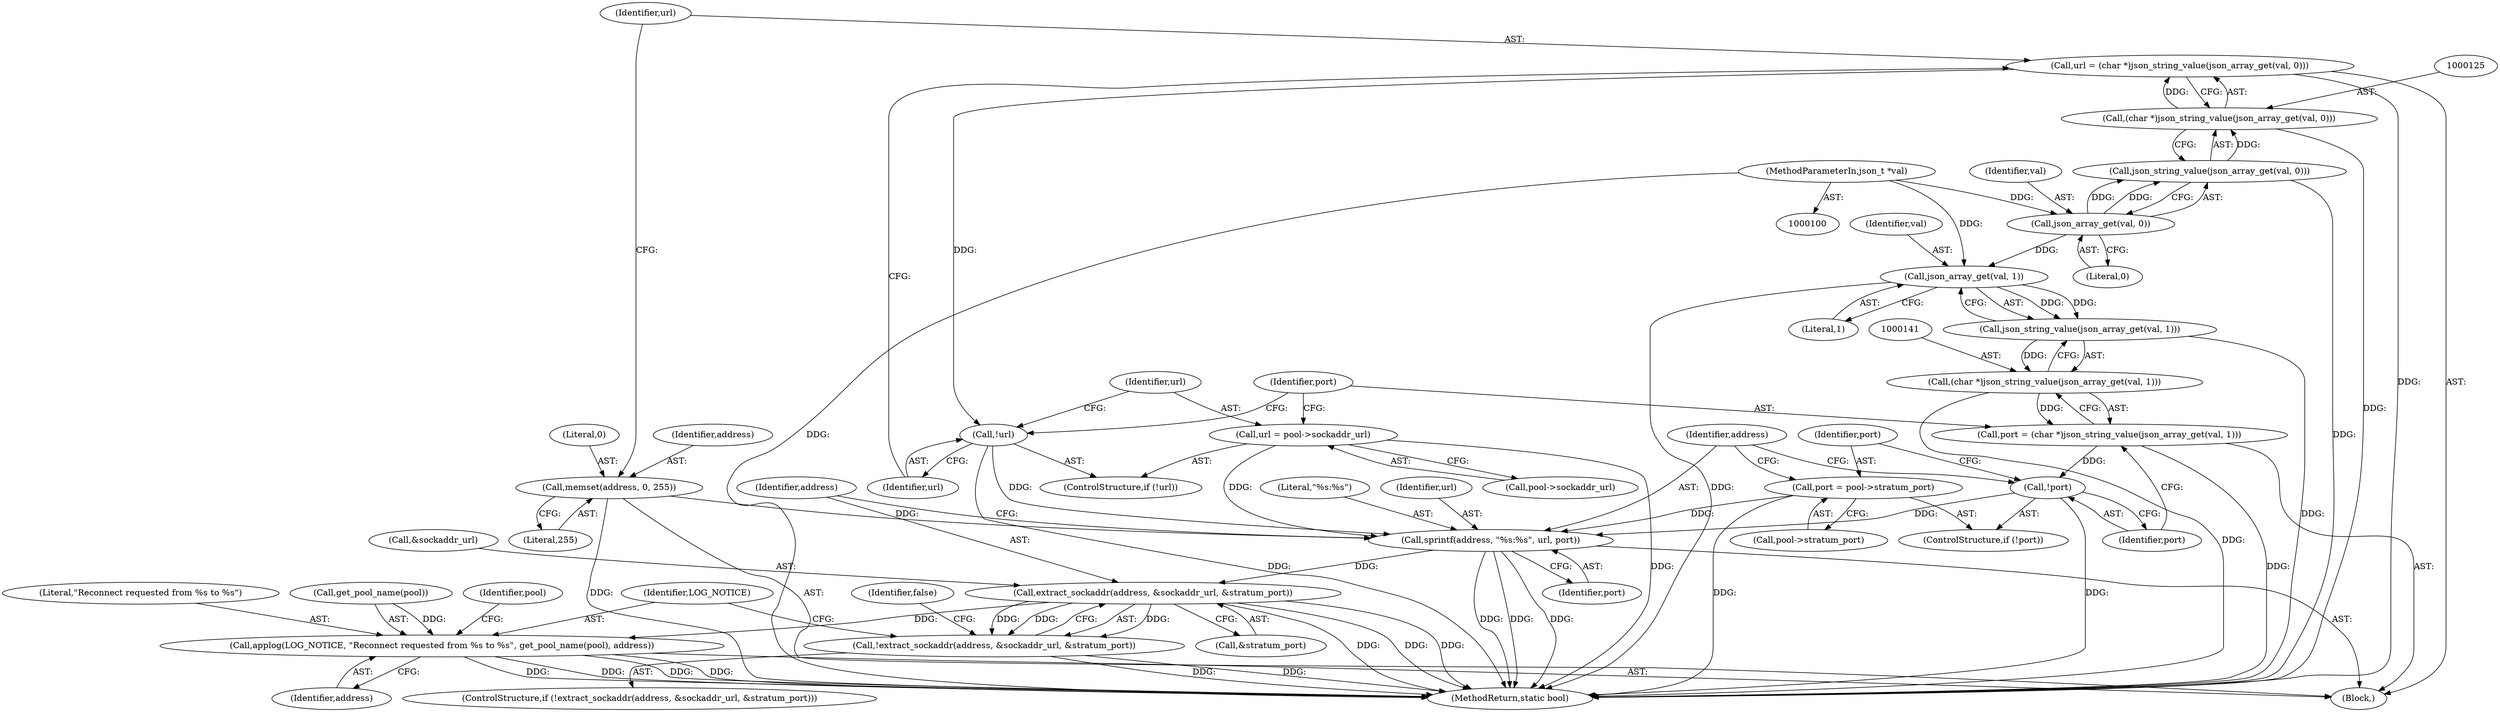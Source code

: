 digraph "0_sgminer_78cc408369bdbbd440196c93574098d1482efbce@pointer" {
"1000161" [label="(Call,extract_sockaddr(address, &sockaddr_url, &stratum_port))"];
"1000154" [label="(Call,sprintf(address, \"%s:%s\", url, port))"];
"1000118" [label="(Call,memset(address, 0, 255))"];
"1000131" [label="(Call,!url)"];
"1000122" [label="(Call,url = (char *)json_string_value(json_array_get(val, 0)))"];
"1000124" [label="(Call,(char *)json_string_value(json_array_get(val, 0)))"];
"1000126" [label="(Call,json_string_value(json_array_get(val, 0)))"];
"1000127" [label="(Call,json_array_get(val, 0))"];
"1000102" [label="(MethodParameterIn,json_t *val)"];
"1000133" [label="(Call,url = pool->sockaddr_url)"];
"1000147" [label="(Call,!port)"];
"1000138" [label="(Call,port = (char *)json_string_value(json_array_get(val, 1)))"];
"1000140" [label="(Call,(char *)json_string_value(json_array_get(val, 1)))"];
"1000142" [label="(Call,json_string_value(json_array_get(val, 1)))"];
"1000143" [label="(Call,json_array_get(val, 1))"];
"1000149" [label="(Call,port = pool->stratum_port)"];
"1000160" [label="(Call,!extract_sockaddr(address, &sockaddr_url, &stratum_port))"];
"1000169" [label="(Call,applog(LOG_NOTICE, \"Reconnect requested from %s to %s\", get_pool_name(pool), address))"];
"1000139" [label="(Identifier,port)"];
"1000126" [label="(Call,json_string_value(json_array_get(val, 0)))"];
"1000128" [label="(Identifier,val)"];
"1000122" [label="(Call,url = (char *)json_string_value(json_array_get(val, 0)))"];
"1000151" [label="(Call,pool->stratum_port)"];
"1000130" [label="(ControlStructure,if (!url))"];
"1000143" [label="(Call,json_array_get(val, 1))"];
"1000155" [label="(Identifier,address)"];
"1000157" [label="(Identifier,url)"];
"1000171" [label="(Literal,\"Reconnect requested from %s to %s\")"];
"1000140" [label="(Call,(char *)json_string_value(json_array_get(val, 1)))"];
"1000165" [label="(Call,&stratum_port)"];
"1000120" [label="(Literal,0)"];
"1000161" [label="(Call,extract_sockaddr(address, &sockaddr_url, &stratum_port))"];
"1000156" [label="(Literal,\"%s:%s\")"];
"1000142" [label="(Call,json_string_value(json_array_get(val, 1)))"];
"1000119" [label="(Identifier,address)"];
"1000118" [label="(Call,memset(address, 0, 255))"];
"1000148" [label="(Identifier,port)"];
"1000160" [label="(Call,!extract_sockaddr(address, &sockaddr_url, &stratum_port))"];
"1000169" [label="(Call,applog(LOG_NOTICE, \"Reconnect requested from %s to %s\", get_pool_name(pool), address))"];
"1000147" [label="(Call,!port)"];
"1000135" [label="(Call,pool->sockaddr_url)"];
"1000138" [label="(Call,port = (char *)json_string_value(json_array_get(val, 1)))"];
"1000146" [label="(ControlStructure,if (!port))"];
"1000124" [label="(Call,(char *)json_string_value(json_array_get(val, 0)))"];
"1000129" [label="(Literal,0)"];
"1000133" [label="(Call,url = pool->sockaddr_url)"];
"1000131" [label="(Call,!url)"];
"1000159" [label="(ControlStructure,if (!extract_sockaddr(address, &sockaddr_url, &stratum_port)))"];
"1000162" [label="(Identifier,address)"];
"1000127" [label="(Call,json_array_get(val, 0))"];
"1000168" [label="(Identifier,false)"];
"1000103" [label="(Block,)"];
"1000163" [label="(Call,&sockaddr_url)"];
"1000102" [label="(MethodParameterIn,json_t *val)"];
"1000149" [label="(Call,port = pool->stratum_port)"];
"1000154" [label="(Call,sprintf(address, \"%s:%s\", url, port))"];
"1000176" [label="(Identifier,pool)"];
"1000134" [label="(Identifier,url)"];
"1000132" [label="(Identifier,url)"];
"1000170" [label="(Identifier,LOG_NOTICE)"];
"1000231" [label="(MethodReturn,static bool)"];
"1000174" [label="(Identifier,address)"];
"1000145" [label="(Literal,1)"];
"1000150" [label="(Identifier,port)"];
"1000158" [label="(Identifier,port)"];
"1000172" [label="(Call,get_pool_name(pool))"];
"1000121" [label="(Literal,255)"];
"1000123" [label="(Identifier,url)"];
"1000144" [label="(Identifier,val)"];
"1000161" -> "1000160"  [label="AST: "];
"1000161" -> "1000165"  [label="CFG: "];
"1000162" -> "1000161"  [label="AST: "];
"1000163" -> "1000161"  [label="AST: "];
"1000165" -> "1000161"  [label="AST: "];
"1000160" -> "1000161"  [label="CFG: "];
"1000161" -> "1000231"  [label="DDG: "];
"1000161" -> "1000231"  [label="DDG: "];
"1000161" -> "1000231"  [label="DDG: "];
"1000161" -> "1000160"  [label="DDG: "];
"1000161" -> "1000160"  [label="DDG: "];
"1000161" -> "1000160"  [label="DDG: "];
"1000154" -> "1000161"  [label="DDG: "];
"1000161" -> "1000169"  [label="DDG: "];
"1000154" -> "1000103"  [label="AST: "];
"1000154" -> "1000158"  [label="CFG: "];
"1000155" -> "1000154"  [label="AST: "];
"1000156" -> "1000154"  [label="AST: "];
"1000157" -> "1000154"  [label="AST: "];
"1000158" -> "1000154"  [label="AST: "];
"1000162" -> "1000154"  [label="CFG: "];
"1000154" -> "1000231"  [label="DDG: "];
"1000154" -> "1000231"  [label="DDG: "];
"1000154" -> "1000231"  [label="DDG: "];
"1000118" -> "1000154"  [label="DDG: "];
"1000131" -> "1000154"  [label="DDG: "];
"1000133" -> "1000154"  [label="DDG: "];
"1000147" -> "1000154"  [label="DDG: "];
"1000149" -> "1000154"  [label="DDG: "];
"1000118" -> "1000103"  [label="AST: "];
"1000118" -> "1000121"  [label="CFG: "];
"1000119" -> "1000118"  [label="AST: "];
"1000120" -> "1000118"  [label="AST: "];
"1000121" -> "1000118"  [label="AST: "];
"1000123" -> "1000118"  [label="CFG: "];
"1000118" -> "1000231"  [label="DDG: "];
"1000131" -> "1000130"  [label="AST: "];
"1000131" -> "1000132"  [label="CFG: "];
"1000132" -> "1000131"  [label="AST: "];
"1000134" -> "1000131"  [label="CFG: "];
"1000139" -> "1000131"  [label="CFG: "];
"1000131" -> "1000231"  [label="DDG: "];
"1000122" -> "1000131"  [label="DDG: "];
"1000122" -> "1000103"  [label="AST: "];
"1000122" -> "1000124"  [label="CFG: "];
"1000123" -> "1000122"  [label="AST: "];
"1000124" -> "1000122"  [label="AST: "];
"1000132" -> "1000122"  [label="CFG: "];
"1000122" -> "1000231"  [label="DDG: "];
"1000124" -> "1000122"  [label="DDG: "];
"1000124" -> "1000126"  [label="CFG: "];
"1000125" -> "1000124"  [label="AST: "];
"1000126" -> "1000124"  [label="AST: "];
"1000124" -> "1000231"  [label="DDG: "];
"1000126" -> "1000124"  [label="DDG: "];
"1000126" -> "1000127"  [label="CFG: "];
"1000127" -> "1000126"  [label="AST: "];
"1000126" -> "1000231"  [label="DDG: "];
"1000127" -> "1000126"  [label="DDG: "];
"1000127" -> "1000126"  [label="DDG: "];
"1000127" -> "1000129"  [label="CFG: "];
"1000128" -> "1000127"  [label="AST: "];
"1000129" -> "1000127"  [label="AST: "];
"1000102" -> "1000127"  [label="DDG: "];
"1000127" -> "1000143"  [label="DDG: "];
"1000102" -> "1000100"  [label="AST: "];
"1000102" -> "1000231"  [label="DDG: "];
"1000102" -> "1000143"  [label="DDG: "];
"1000133" -> "1000130"  [label="AST: "];
"1000133" -> "1000135"  [label="CFG: "];
"1000134" -> "1000133"  [label="AST: "];
"1000135" -> "1000133"  [label="AST: "];
"1000139" -> "1000133"  [label="CFG: "];
"1000133" -> "1000231"  [label="DDG: "];
"1000147" -> "1000146"  [label="AST: "];
"1000147" -> "1000148"  [label="CFG: "];
"1000148" -> "1000147"  [label="AST: "];
"1000150" -> "1000147"  [label="CFG: "];
"1000155" -> "1000147"  [label="CFG: "];
"1000147" -> "1000231"  [label="DDG: "];
"1000138" -> "1000147"  [label="DDG: "];
"1000138" -> "1000103"  [label="AST: "];
"1000138" -> "1000140"  [label="CFG: "];
"1000139" -> "1000138"  [label="AST: "];
"1000140" -> "1000138"  [label="AST: "];
"1000148" -> "1000138"  [label="CFG: "];
"1000138" -> "1000231"  [label="DDG: "];
"1000140" -> "1000138"  [label="DDG: "];
"1000140" -> "1000142"  [label="CFG: "];
"1000141" -> "1000140"  [label="AST: "];
"1000142" -> "1000140"  [label="AST: "];
"1000140" -> "1000231"  [label="DDG: "];
"1000142" -> "1000140"  [label="DDG: "];
"1000142" -> "1000143"  [label="CFG: "];
"1000143" -> "1000142"  [label="AST: "];
"1000142" -> "1000231"  [label="DDG: "];
"1000143" -> "1000142"  [label="DDG: "];
"1000143" -> "1000142"  [label="DDG: "];
"1000143" -> "1000145"  [label="CFG: "];
"1000144" -> "1000143"  [label="AST: "];
"1000145" -> "1000143"  [label="AST: "];
"1000143" -> "1000231"  [label="DDG: "];
"1000149" -> "1000146"  [label="AST: "];
"1000149" -> "1000151"  [label="CFG: "];
"1000150" -> "1000149"  [label="AST: "];
"1000151" -> "1000149"  [label="AST: "];
"1000155" -> "1000149"  [label="CFG: "];
"1000149" -> "1000231"  [label="DDG: "];
"1000160" -> "1000159"  [label="AST: "];
"1000168" -> "1000160"  [label="CFG: "];
"1000170" -> "1000160"  [label="CFG: "];
"1000160" -> "1000231"  [label="DDG: "];
"1000160" -> "1000231"  [label="DDG: "];
"1000169" -> "1000103"  [label="AST: "];
"1000169" -> "1000174"  [label="CFG: "];
"1000170" -> "1000169"  [label="AST: "];
"1000171" -> "1000169"  [label="AST: "];
"1000172" -> "1000169"  [label="AST: "];
"1000174" -> "1000169"  [label="AST: "];
"1000176" -> "1000169"  [label="CFG: "];
"1000169" -> "1000231"  [label="DDG: "];
"1000169" -> "1000231"  [label="DDG: "];
"1000169" -> "1000231"  [label="DDG: "];
"1000169" -> "1000231"  [label="DDG: "];
"1000172" -> "1000169"  [label="DDG: "];
}
